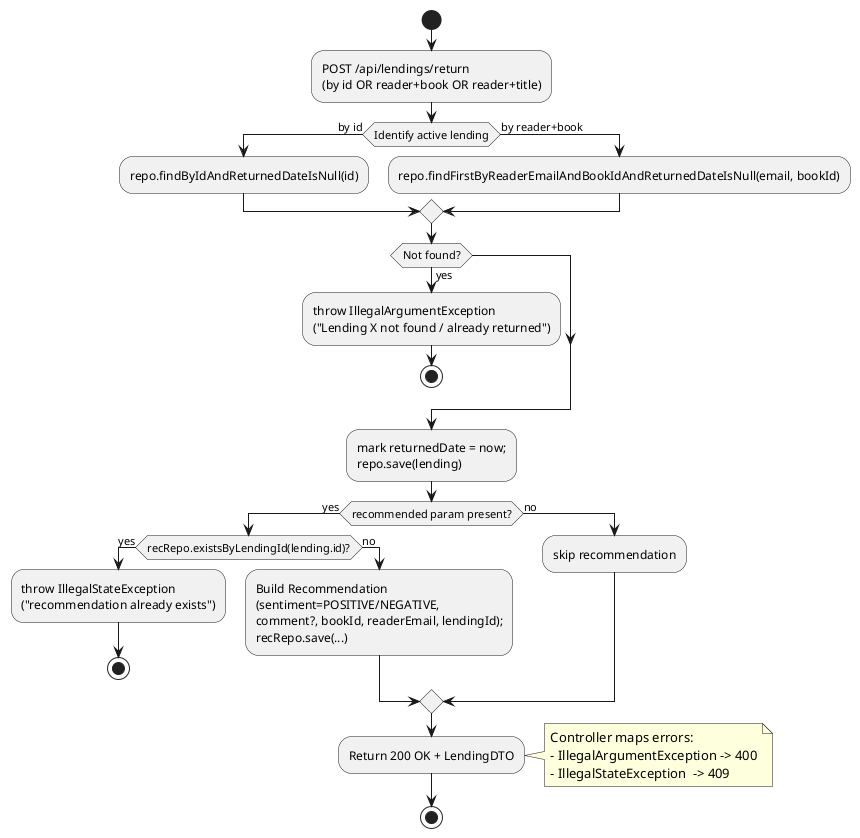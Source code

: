 @startuml
start
:POST /api/lendings/return\n(by id OR reader+book OR reader+title);
if (Identify active lending) then (by id)
  :repo.findByIdAndReturnedDateIsNull(id);
else (by reader+book)
  :repo.findFirstByReaderEmailAndBookIdAndReturnedDateIsNull(email, bookId);
endif

if (Not found?) then (yes)
  :throw IllegalArgumentException\n("Lending X not found / already returned");
  stop
endif

:mark returnedDate = now;\nrepo.save(lending);

if (recommended param present?) then (yes)
  if (recRepo.existsByLendingId(lending.id)?) then (yes)
    :throw IllegalStateException\n("recommendation already exists");
    stop
  else (no)
    :Build Recommendation\n(sentiment=POSITIVE/NEGATIVE,\ncomment?, bookId, readerEmail, lendingId);\nrecRepo.save(...);
  endif
else (no)
  :skip recommendation;
endif

:Return 200 OK + LendingDTO;

note right
Controller maps errors:
- IllegalArgumentException -> 400
- IllegalStateException  -> 409
end note
stop
@enduml
